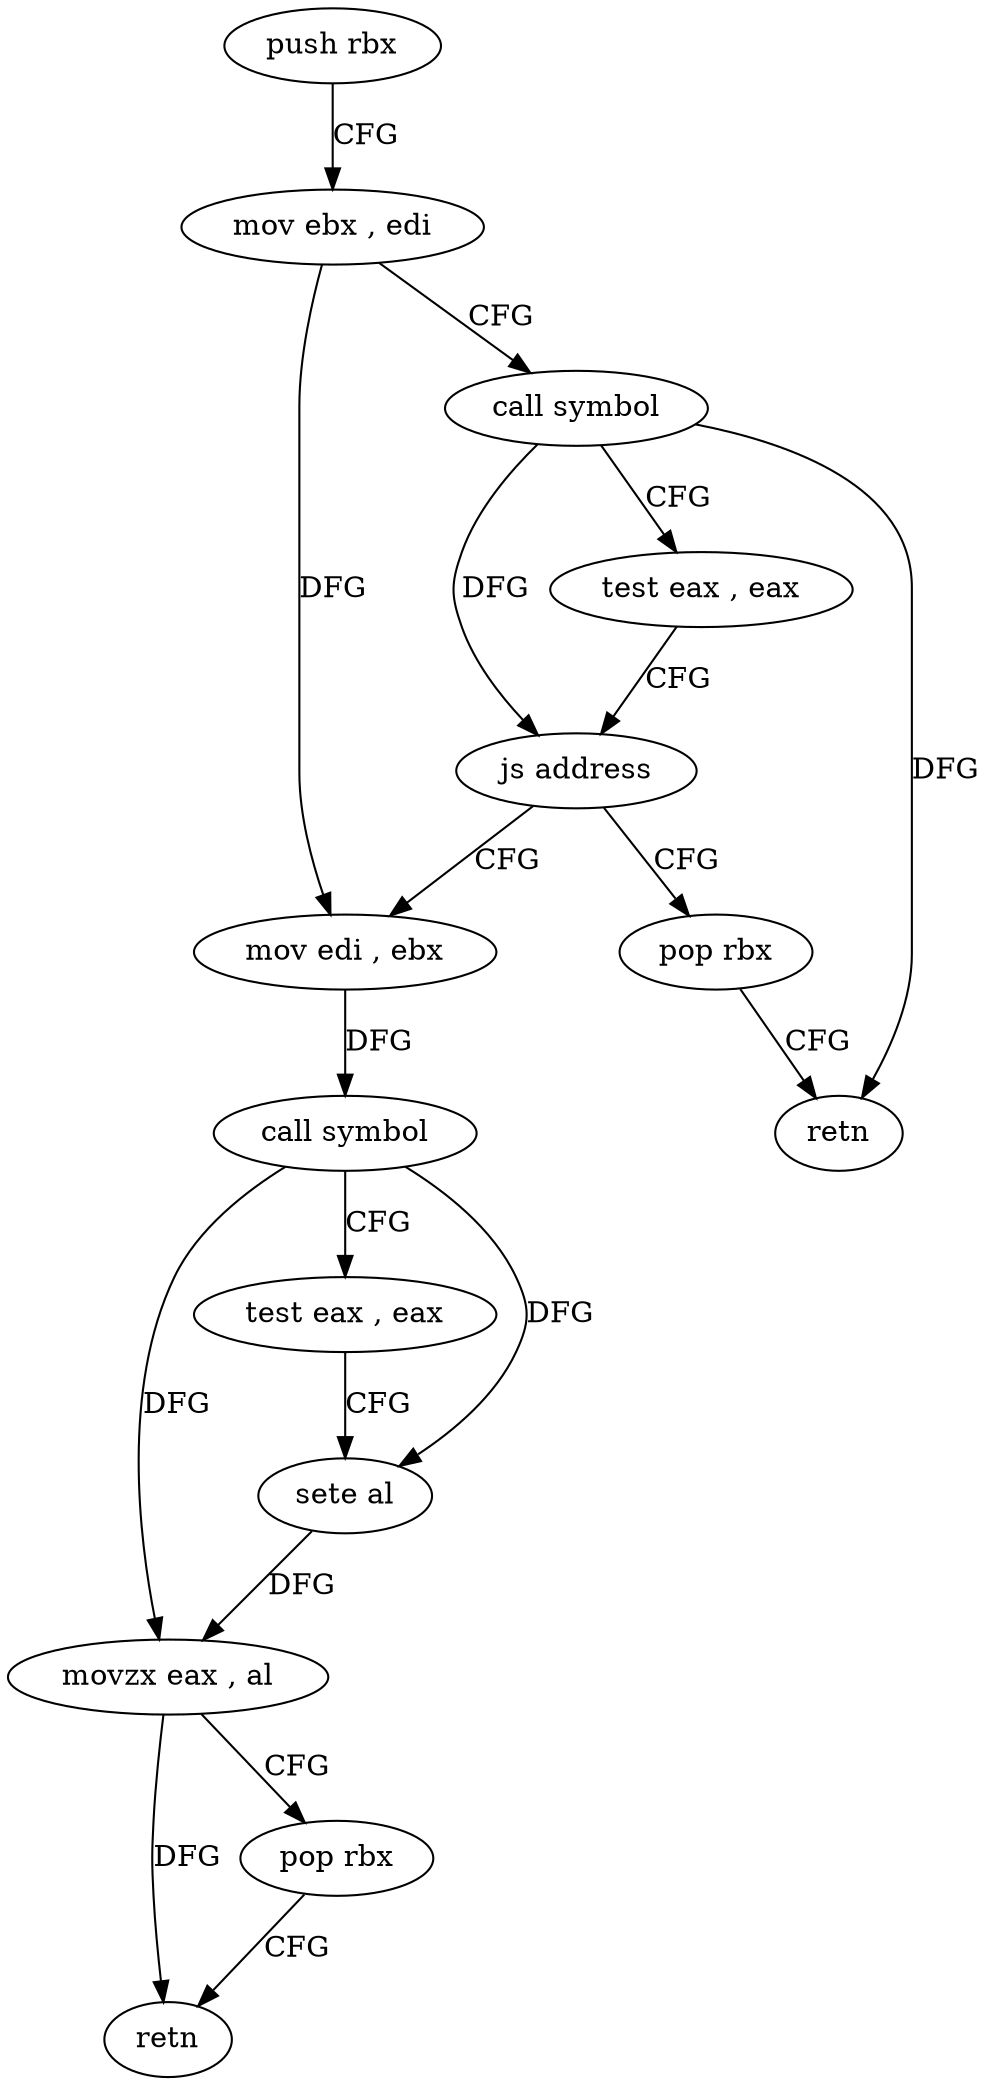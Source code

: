digraph "func" {
"4406144" [label = "push rbx" ]
"4406145" [label = "mov ebx , edi" ]
"4406147" [label = "call symbol" ]
"4406152" [label = "test eax , eax" ]
"4406154" [label = "js address" ]
"4406160" [label = "mov edi , ebx" ]
"4406156" [label = "pop rbx" ]
"4406162" [label = "call symbol" ]
"4406167" [label = "test eax , eax" ]
"4406169" [label = "sete al" ]
"4406172" [label = "movzx eax , al" ]
"4406175" [label = "pop rbx" ]
"4406176" [label = "retn" ]
"4406157" [label = "retn" ]
"4406144" -> "4406145" [ label = "CFG" ]
"4406145" -> "4406147" [ label = "CFG" ]
"4406145" -> "4406160" [ label = "DFG" ]
"4406147" -> "4406152" [ label = "CFG" ]
"4406147" -> "4406154" [ label = "DFG" ]
"4406147" -> "4406157" [ label = "DFG" ]
"4406152" -> "4406154" [ label = "CFG" ]
"4406154" -> "4406160" [ label = "CFG" ]
"4406154" -> "4406156" [ label = "CFG" ]
"4406160" -> "4406162" [ label = "DFG" ]
"4406156" -> "4406157" [ label = "CFG" ]
"4406162" -> "4406167" [ label = "CFG" ]
"4406162" -> "4406169" [ label = "DFG" ]
"4406162" -> "4406172" [ label = "DFG" ]
"4406167" -> "4406169" [ label = "CFG" ]
"4406169" -> "4406172" [ label = "DFG" ]
"4406172" -> "4406175" [ label = "CFG" ]
"4406172" -> "4406176" [ label = "DFG" ]
"4406175" -> "4406176" [ label = "CFG" ]
}
